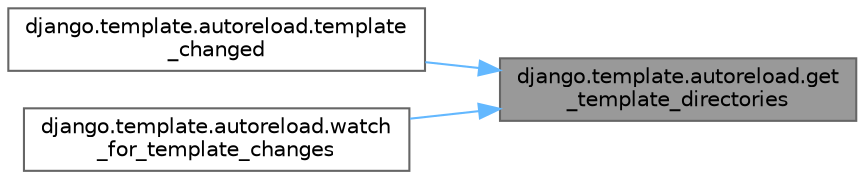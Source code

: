 digraph "django.template.autoreload.get_template_directories"
{
 // LATEX_PDF_SIZE
  bgcolor="transparent";
  edge [fontname=Helvetica,fontsize=10,labelfontname=Helvetica,labelfontsize=10];
  node [fontname=Helvetica,fontsize=10,shape=box,height=0.2,width=0.4];
  rankdir="RL";
  Node1 [id="Node000001",label="django.template.autoreload.get\l_template_directories",height=0.2,width=0.4,color="gray40", fillcolor="grey60", style="filled", fontcolor="black",tooltip=" "];
  Node1 -> Node2 [id="edge1_Node000001_Node000002",dir="back",color="steelblue1",style="solid",tooltip=" "];
  Node2 [id="Node000002",label="django.template.autoreload.template\l_changed",height=0.2,width=0.4,color="grey40", fillcolor="white", style="filled",URL="$namespacedjango_1_1template_1_1autoreload.html#a797c4b907603487f9084a4fade52ed4e",tooltip=" "];
  Node1 -> Node3 [id="edge2_Node000001_Node000003",dir="back",color="steelblue1",style="solid",tooltip=" "];
  Node3 [id="Node000003",label="django.template.autoreload.watch\l_for_template_changes",height=0.2,width=0.4,color="grey40", fillcolor="white", style="filled",URL="$namespacedjango_1_1template_1_1autoreload.html#a3653114c6931c87a978a48be6074f89c",tooltip=" "];
}
